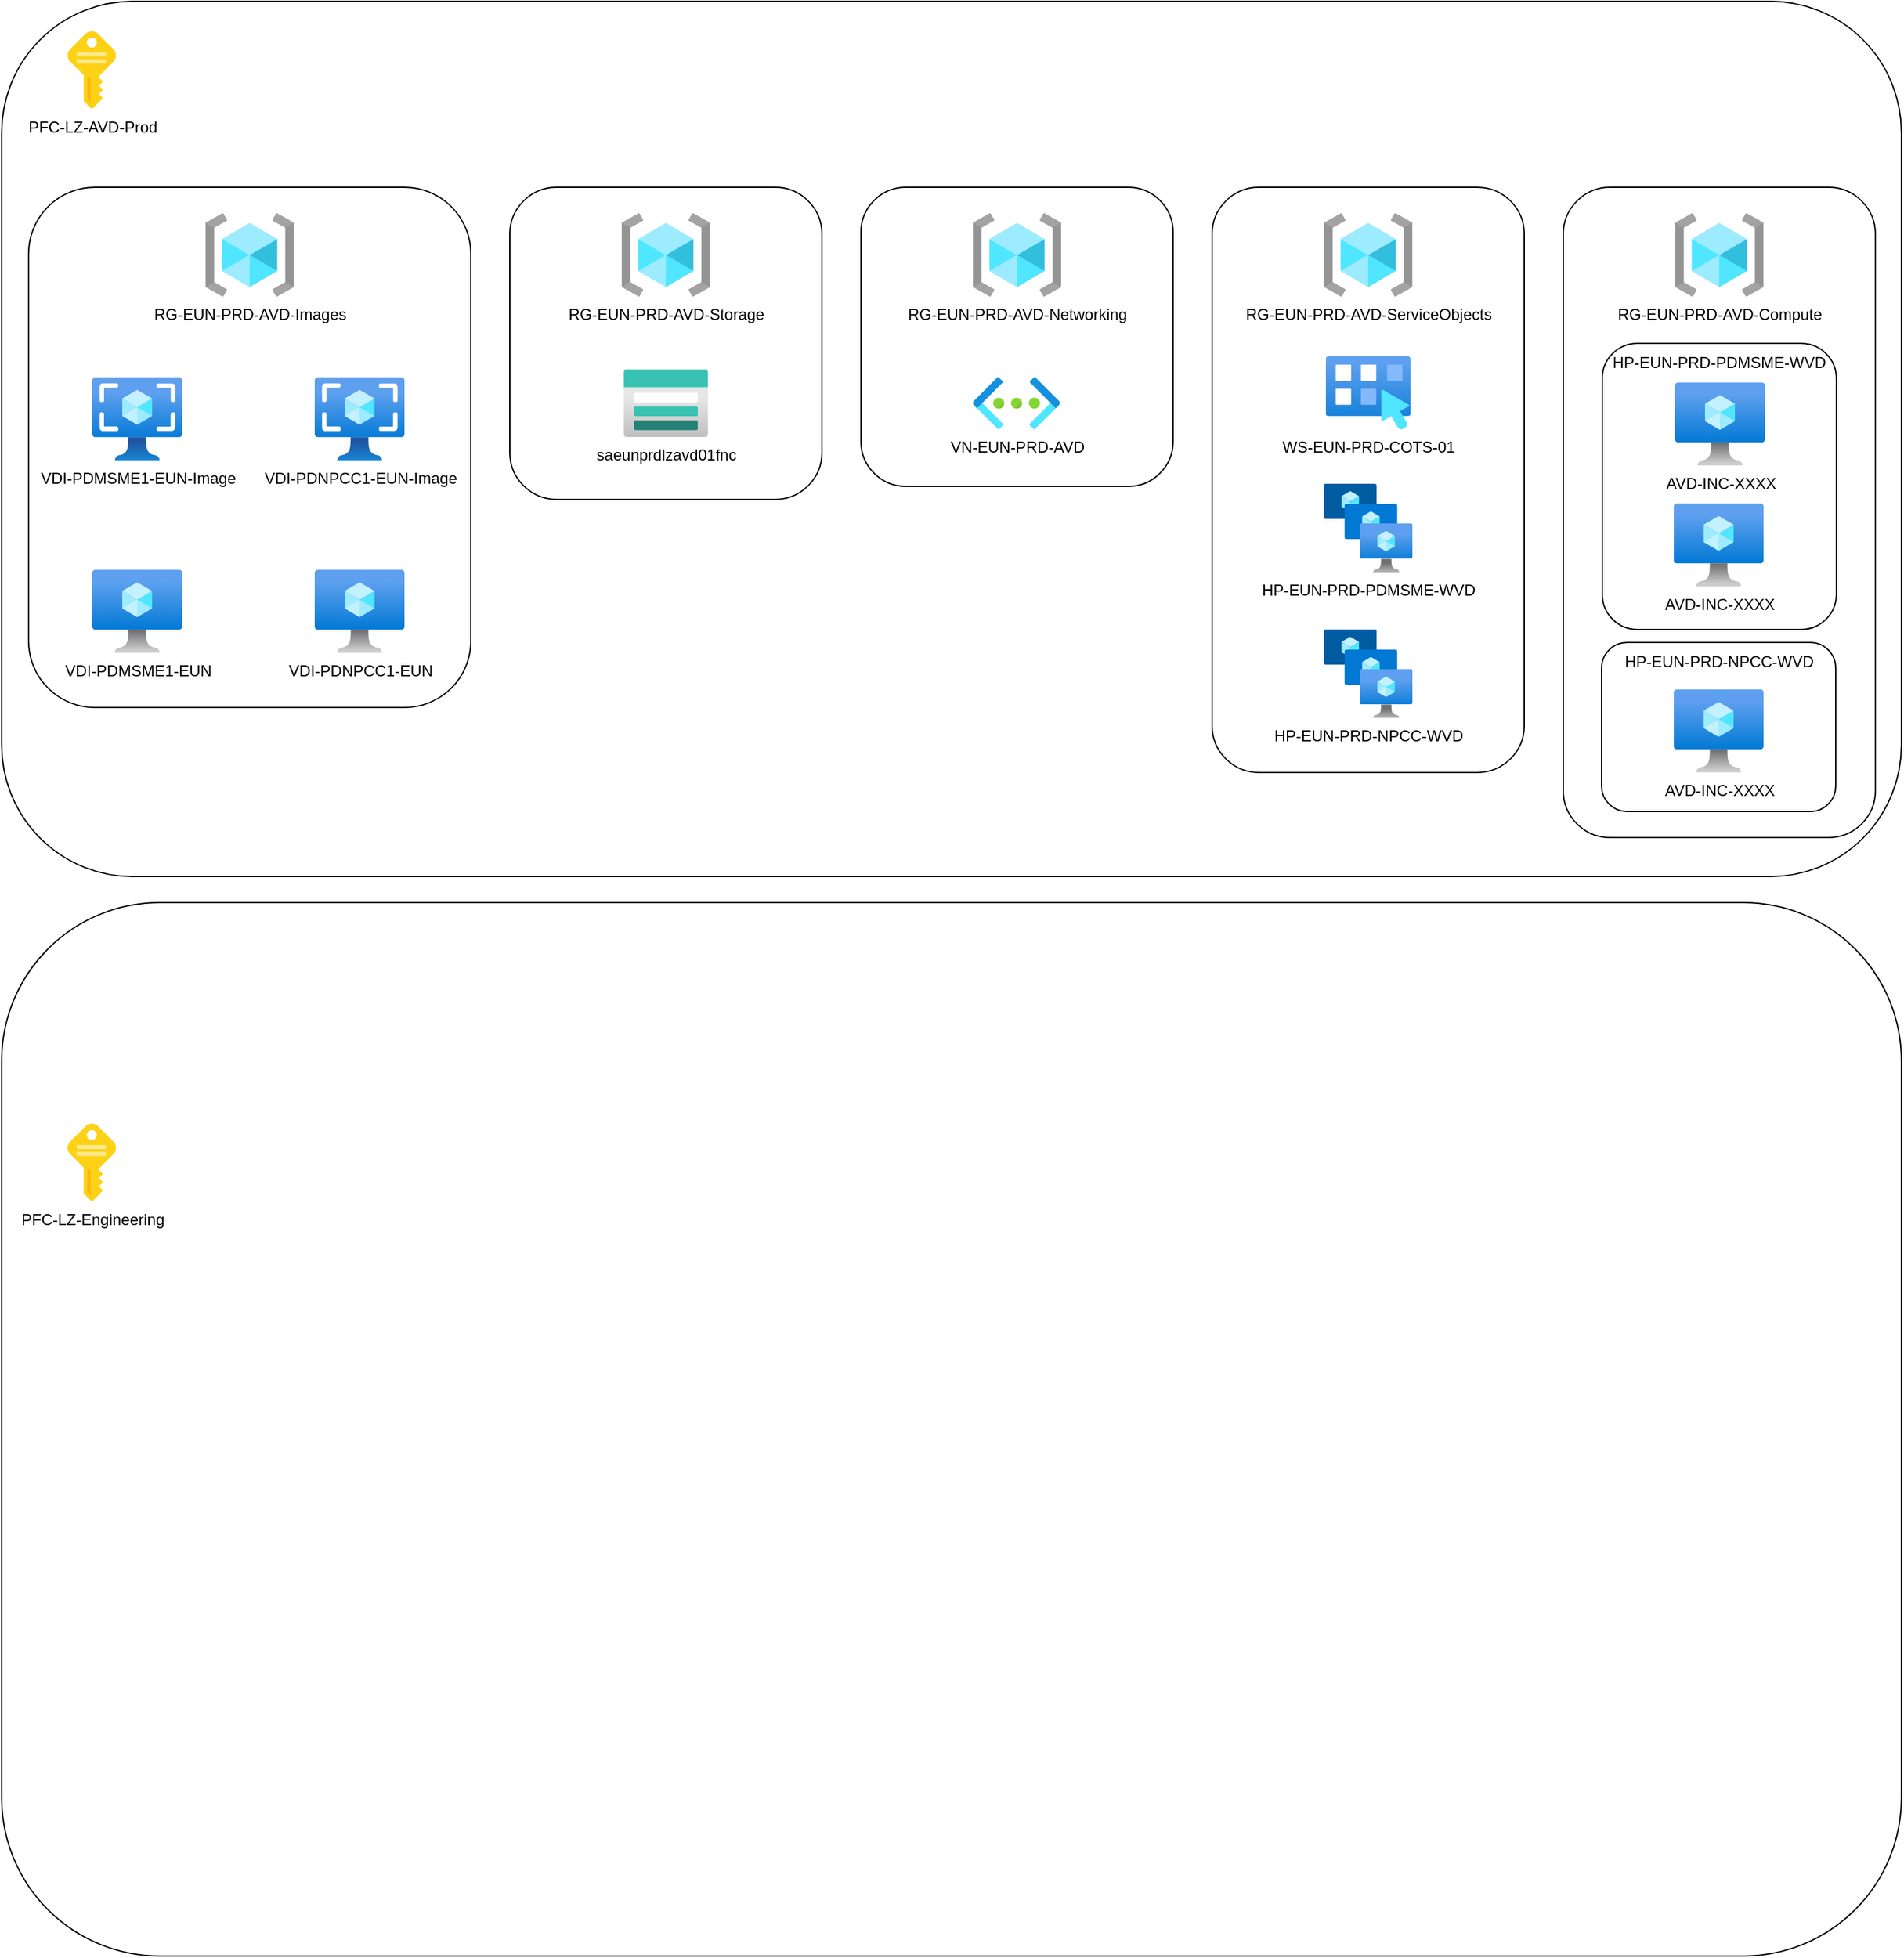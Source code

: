 <mxfile version="21.6.9" type="github">
  <diagram name="Page-1" id="GAdb1UdUMXtEDwdV_cRs">
    <mxGraphModel dx="1518" dy="921" grid="1" gridSize="10" guides="1" tooltips="1" connect="1" arrows="1" fold="1" page="1" pageScale="1" pageWidth="850" pageHeight="1100" math="0" shadow="0">
      <root>
        <mxCell id="0" />
        <mxCell id="1" parent="0" />
        <mxCell id="DP-V3teyPuS4HpQ_kmDe-2" value="" style="rounded=1;whiteSpace=wrap;html=1;" parent="1" vertex="1">
          <mxGeometry x="9.3" y="17" width="1460.7" height="673" as="geometry" />
        </mxCell>
        <mxCell id="DP-V3teyPuS4HpQ_kmDe-24" value="" style="rounded=1;whiteSpace=wrap;html=1;" parent="1" vertex="1">
          <mxGeometry x="1210" y="160" width="240" height="500" as="geometry" />
        </mxCell>
        <mxCell id="Z0B-ZxmwQKXwfizr6R86-7" value="" style="rounded=1;whiteSpace=wrap;html=1;" vertex="1" parent="1">
          <mxGeometry x="1239.5" y="510" width="180" height="130" as="geometry" />
        </mxCell>
        <mxCell id="Z0B-ZxmwQKXwfizr6R86-4" value="" style="rounded=1;whiteSpace=wrap;html=1;" vertex="1" parent="1">
          <mxGeometry x="1240" y="280" width="180" height="220" as="geometry" />
        </mxCell>
        <mxCell id="DP-V3teyPuS4HpQ_kmDe-23" value="" style="rounded=1;whiteSpace=wrap;html=1;" parent="1" vertex="1">
          <mxGeometry x="940" y="160" width="240" height="450" as="geometry" />
        </mxCell>
        <mxCell id="DP-V3teyPuS4HpQ_kmDe-19" value="" style="rounded=1;whiteSpace=wrap;html=1;" parent="1" vertex="1">
          <mxGeometry x="670" y="160" width="240" height="230" as="geometry" />
        </mxCell>
        <mxCell id="DP-V3teyPuS4HpQ_kmDe-17" value="" style="rounded=1;whiteSpace=wrap;html=1;" parent="1" vertex="1">
          <mxGeometry x="400" y="160" width="240" height="240" as="geometry" />
        </mxCell>
        <mxCell id="DP-V3teyPuS4HpQ_kmDe-12" value="" style="rounded=1;whiteSpace=wrap;html=1;" parent="1" vertex="1">
          <mxGeometry x="30" y="160" width="340" height="400" as="geometry" />
        </mxCell>
        <mxCell id="DP-V3teyPuS4HpQ_kmDe-1" value="PFC-LZ-AVD-Prod" style="image;sketch=0;aspect=fixed;html=1;points=[];align=center;fontSize=12;image=img/lib/mscae/Key.svg;" parent="1" vertex="1">
          <mxGeometry x="60" y="40" width="37.2" height="60" as="geometry" />
        </mxCell>
        <mxCell id="DP-V3teyPuS4HpQ_kmDe-5" value="RG-EUN-PRD-AVD-Images" style="image;aspect=fixed;html=1;points=[];align=center;fontSize=12;image=img/lib/azure2/general/Resource_Groups.svg;" parent="1" vertex="1">
          <mxGeometry x="166" y="180" width="68" height="64" as="geometry" />
        </mxCell>
        <mxCell id="DP-V3teyPuS4HpQ_kmDe-6" value="RG-EUN-PRD-AVD-Networking" style="image;aspect=fixed;html=1;points=[];align=center;fontSize=12;image=img/lib/azure2/general/Resource_Groups.svg;" parent="1" vertex="1">
          <mxGeometry x="756" y="180" width="68" height="64" as="geometry" />
        </mxCell>
        <mxCell id="DP-V3teyPuS4HpQ_kmDe-7" value="RG-EUN-PRD-AVD-Compute" style="image;aspect=fixed;html=1;points=[];align=center;fontSize=12;image=img/lib/azure2/general/Resource_Groups.svg;" parent="1" vertex="1">
          <mxGeometry x="1296" y="180" width="68" height="64" as="geometry" />
        </mxCell>
        <mxCell id="DP-V3teyPuS4HpQ_kmDe-9" value="RG-EUN-PRD-AVD-Storage" style="image;aspect=fixed;html=1;points=[];align=center;fontSize=12;image=img/lib/azure2/general/Resource_Groups.svg;" parent="1" vertex="1">
          <mxGeometry x="486" y="180" width="68" height="64" as="geometry" />
        </mxCell>
        <mxCell id="DP-V3teyPuS4HpQ_kmDe-11" value="RG-EUN-PRD-AVD-ServiceObjects" style="image;aspect=fixed;html=1;points=[];align=center;fontSize=12;image=img/lib/azure2/general/Resource_Groups.svg;" parent="1" vertex="1">
          <mxGeometry x="1026" y="180" width="68" height="64" as="geometry" />
        </mxCell>
        <mxCell id="DP-V3teyPuS4HpQ_kmDe-13" value="VDI-PDMSME1-EUN-Image" style="image;aspect=fixed;html=1;points=[];align=center;fontSize=12;image=img/lib/azure2/compute/Images.svg;" parent="1" vertex="1">
          <mxGeometry x="79" y="306" width="69" height="64" as="geometry" />
        </mxCell>
        <mxCell id="DP-V3teyPuS4HpQ_kmDe-14" value="VDI-PDNPCC1-EUN-Image" style="image;aspect=fixed;html=1;points=[];align=center;fontSize=12;image=img/lib/azure2/compute/Images.svg;" parent="1" vertex="1">
          <mxGeometry x="250" y="306" width="69" height="64" as="geometry" />
        </mxCell>
        <mxCell id="DP-V3teyPuS4HpQ_kmDe-15" value="VDI-PDMSME1-EUN" style="image;aspect=fixed;html=1;points=[];align=center;fontSize=12;image=img/lib/azure2/compute/Virtual_Machine.svg;" parent="1" vertex="1">
          <mxGeometry x="79" y="454" width="69" height="64" as="geometry" />
        </mxCell>
        <mxCell id="DP-V3teyPuS4HpQ_kmDe-16" value="VDI-PDNPCC1-EUN" style="image;aspect=fixed;html=1;points=[];align=center;fontSize=12;image=img/lib/azure2/compute/Virtual_Machine.svg;" parent="1" vertex="1">
          <mxGeometry x="250" y="454" width="69" height="64" as="geometry" />
        </mxCell>
        <mxCell id="DP-V3teyPuS4HpQ_kmDe-18" value="saeunprdlzavd01fnc" style="image;aspect=fixed;html=1;points=[];align=center;fontSize=12;image=img/lib/azure2/storage/Storage_Accounts.svg;" parent="1" vertex="1">
          <mxGeometry x="487.5" y="300" width="65" height="52" as="geometry" />
        </mxCell>
        <mxCell id="DP-V3teyPuS4HpQ_kmDe-20" value="" style="rounded=1;whiteSpace=wrap;html=1;" parent="1" vertex="1">
          <mxGeometry x="9.3" y="710" width="1460.7" height="810" as="geometry" />
        </mxCell>
        <mxCell id="DP-V3teyPuS4HpQ_kmDe-21" value="PFC-LZ-Engineering" style="image;sketch=0;aspect=fixed;html=1;points=[];align=center;fontSize=12;image=img/lib/mscae/Key.svg;" parent="1" vertex="1">
          <mxGeometry x="60" y="880" width="37.2" height="60" as="geometry" />
        </mxCell>
        <mxCell id="DP-V3teyPuS4HpQ_kmDe-22" value="VN-EUN-PRD-AVD" style="image;aspect=fixed;html=1;points=[];align=center;fontSize=12;image=img/lib/azure2/networking/Virtual_Networks.svg;" parent="1" vertex="1">
          <mxGeometry x="756" y="306" width="67" height="40" as="geometry" />
        </mxCell>
        <mxCell id="DP-V3teyPuS4HpQ_kmDe-25" value="WS-EUN-PRD-COTS-01" style="image;aspect=fixed;html=1;points=[];align=center;fontSize=12;image=img/lib/azure2/compute/Workspaces.svg;" parent="1" vertex="1">
          <mxGeometry x="1027.5" y="290" width="65" height="56.0" as="geometry" />
        </mxCell>
        <mxCell id="DP-V3teyPuS4HpQ_kmDe-26" value="HP-EUN-PRD-PDMSME-WVD" style="image;aspect=fixed;html=1;points=[];align=center;fontSize=12;image=img/lib/azure2/compute/VM_Scale_Sets.svg;" parent="1" vertex="1">
          <mxGeometry x="1026" y="388" width="68" height="68" as="geometry" />
        </mxCell>
        <mxCell id="DP-V3teyPuS4HpQ_kmDe-27" value="HP-EUN-PRD-NPCC-WVD" style="image;aspect=fixed;html=1;points=[];align=center;fontSize=12;image=img/lib/azure2/compute/VM_Scale_Sets.svg;" parent="1" vertex="1">
          <mxGeometry x="1026" y="500" width="68" height="68" as="geometry" />
        </mxCell>
        <mxCell id="Z0B-ZxmwQKXwfizr6R86-1" value="AVD-INC-XXXX" style="image;aspect=fixed;html=1;points=[];align=center;fontSize=12;image=img/lib/azure2/compute/Virtual_Machine.svg;" vertex="1" parent="1">
          <mxGeometry x="1296" y="310" width="69" height="64" as="geometry" />
        </mxCell>
        <mxCell id="Z0B-ZxmwQKXwfizr6R86-2" value="AVD-INC-XXXX" style="image;aspect=fixed;html=1;points=[];align=center;fontSize=12;image=img/lib/azure2/compute/Virtual_Machine.svg;" vertex="1" parent="1">
          <mxGeometry x="1295" y="403" width="69" height="64" as="geometry" />
        </mxCell>
        <mxCell id="Z0B-ZxmwQKXwfizr6R86-3" value="AVD-INC-XXXX" style="image;aspect=fixed;html=1;points=[];align=center;fontSize=12;image=img/lib/azure2/compute/Virtual_Machine.svg;" vertex="1" parent="1">
          <mxGeometry x="1295" y="546" width="69" height="64" as="geometry" />
        </mxCell>
        <mxCell id="Z0B-ZxmwQKXwfizr6R86-5" value="HP-EUN-PRD-PDMSME-WVD" style="text;html=1;strokeColor=none;fillColor=none;align=center;verticalAlign=middle;whiteSpace=wrap;rounded=0;" vertex="1" parent="1">
          <mxGeometry x="1244.5" y="280" width="170" height="30" as="geometry" />
        </mxCell>
        <mxCell id="Z0B-ZxmwQKXwfizr6R86-8" value="HP-EUN-PRD-NPCC-WVD" style="text;html=1;strokeColor=none;fillColor=none;align=center;verticalAlign=middle;whiteSpace=wrap;rounded=0;" vertex="1" parent="1">
          <mxGeometry x="1254.5" y="510" width="150" height="30" as="geometry" />
        </mxCell>
      </root>
    </mxGraphModel>
  </diagram>
</mxfile>
